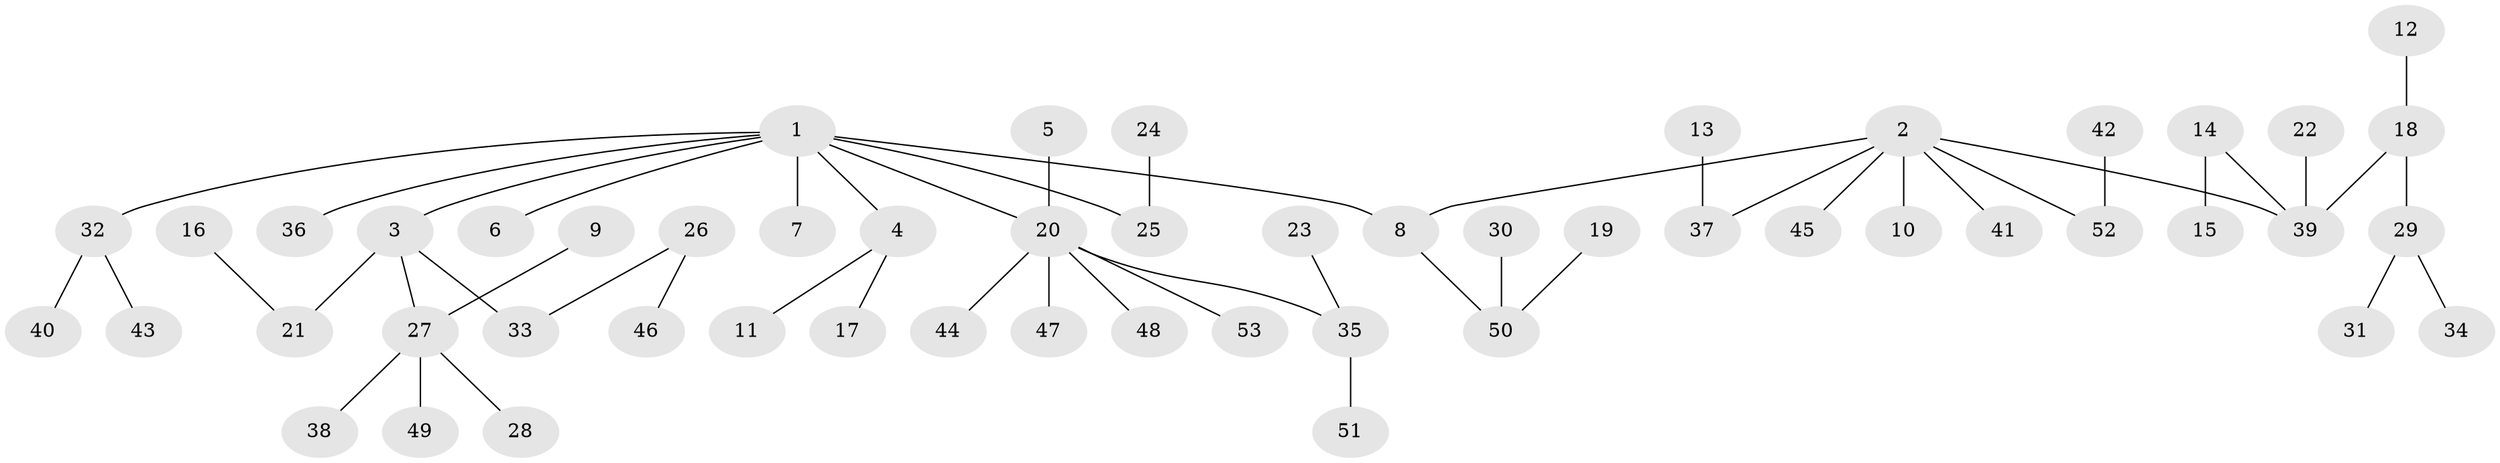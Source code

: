 // original degree distribution, {6: 0.01904761904761905, 4: 0.06666666666666667, 5: 0.02857142857142857, 7: 0.009523809523809525, 3: 0.14285714285714285, 2: 0.22857142857142856, 1: 0.5047619047619047}
// Generated by graph-tools (version 1.1) at 2025/50/03/09/25 03:50:21]
// undirected, 53 vertices, 52 edges
graph export_dot {
graph [start="1"]
  node [color=gray90,style=filled];
  1;
  2;
  3;
  4;
  5;
  6;
  7;
  8;
  9;
  10;
  11;
  12;
  13;
  14;
  15;
  16;
  17;
  18;
  19;
  20;
  21;
  22;
  23;
  24;
  25;
  26;
  27;
  28;
  29;
  30;
  31;
  32;
  33;
  34;
  35;
  36;
  37;
  38;
  39;
  40;
  41;
  42;
  43;
  44;
  45;
  46;
  47;
  48;
  49;
  50;
  51;
  52;
  53;
  1 -- 3 [weight=1.0];
  1 -- 4 [weight=1.0];
  1 -- 6 [weight=1.0];
  1 -- 7 [weight=1.0];
  1 -- 8 [weight=1.0];
  1 -- 20 [weight=1.0];
  1 -- 25 [weight=1.0];
  1 -- 32 [weight=1.0];
  1 -- 36 [weight=1.0];
  2 -- 8 [weight=1.0];
  2 -- 10 [weight=1.0];
  2 -- 37 [weight=1.0];
  2 -- 39 [weight=1.0];
  2 -- 41 [weight=1.0];
  2 -- 45 [weight=1.0];
  2 -- 52 [weight=1.0];
  3 -- 21 [weight=1.0];
  3 -- 27 [weight=1.0];
  3 -- 33 [weight=1.0];
  4 -- 11 [weight=1.0];
  4 -- 17 [weight=1.0];
  5 -- 20 [weight=1.0];
  8 -- 50 [weight=1.0];
  9 -- 27 [weight=1.0];
  12 -- 18 [weight=1.0];
  13 -- 37 [weight=1.0];
  14 -- 15 [weight=1.0];
  14 -- 39 [weight=1.0];
  16 -- 21 [weight=1.0];
  18 -- 29 [weight=1.0];
  18 -- 39 [weight=1.0];
  19 -- 50 [weight=1.0];
  20 -- 35 [weight=1.0];
  20 -- 44 [weight=1.0];
  20 -- 47 [weight=1.0];
  20 -- 48 [weight=1.0];
  20 -- 53 [weight=1.0];
  22 -- 39 [weight=1.0];
  23 -- 35 [weight=1.0];
  24 -- 25 [weight=1.0];
  26 -- 33 [weight=1.0];
  26 -- 46 [weight=1.0];
  27 -- 28 [weight=1.0];
  27 -- 38 [weight=1.0];
  27 -- 49 [weight=1.0];
  29 -- 31 [weight=1.0];
  29 -- 34 [weight=1.0];
  30 -- 50 [weight=1.0];
  32 -- 40 [weight=1.0];
  32 -- 43 [weight=1.0];
  35 -- 51 [weight=1.0];
  42 -- 52 [weight=1.0];
}
